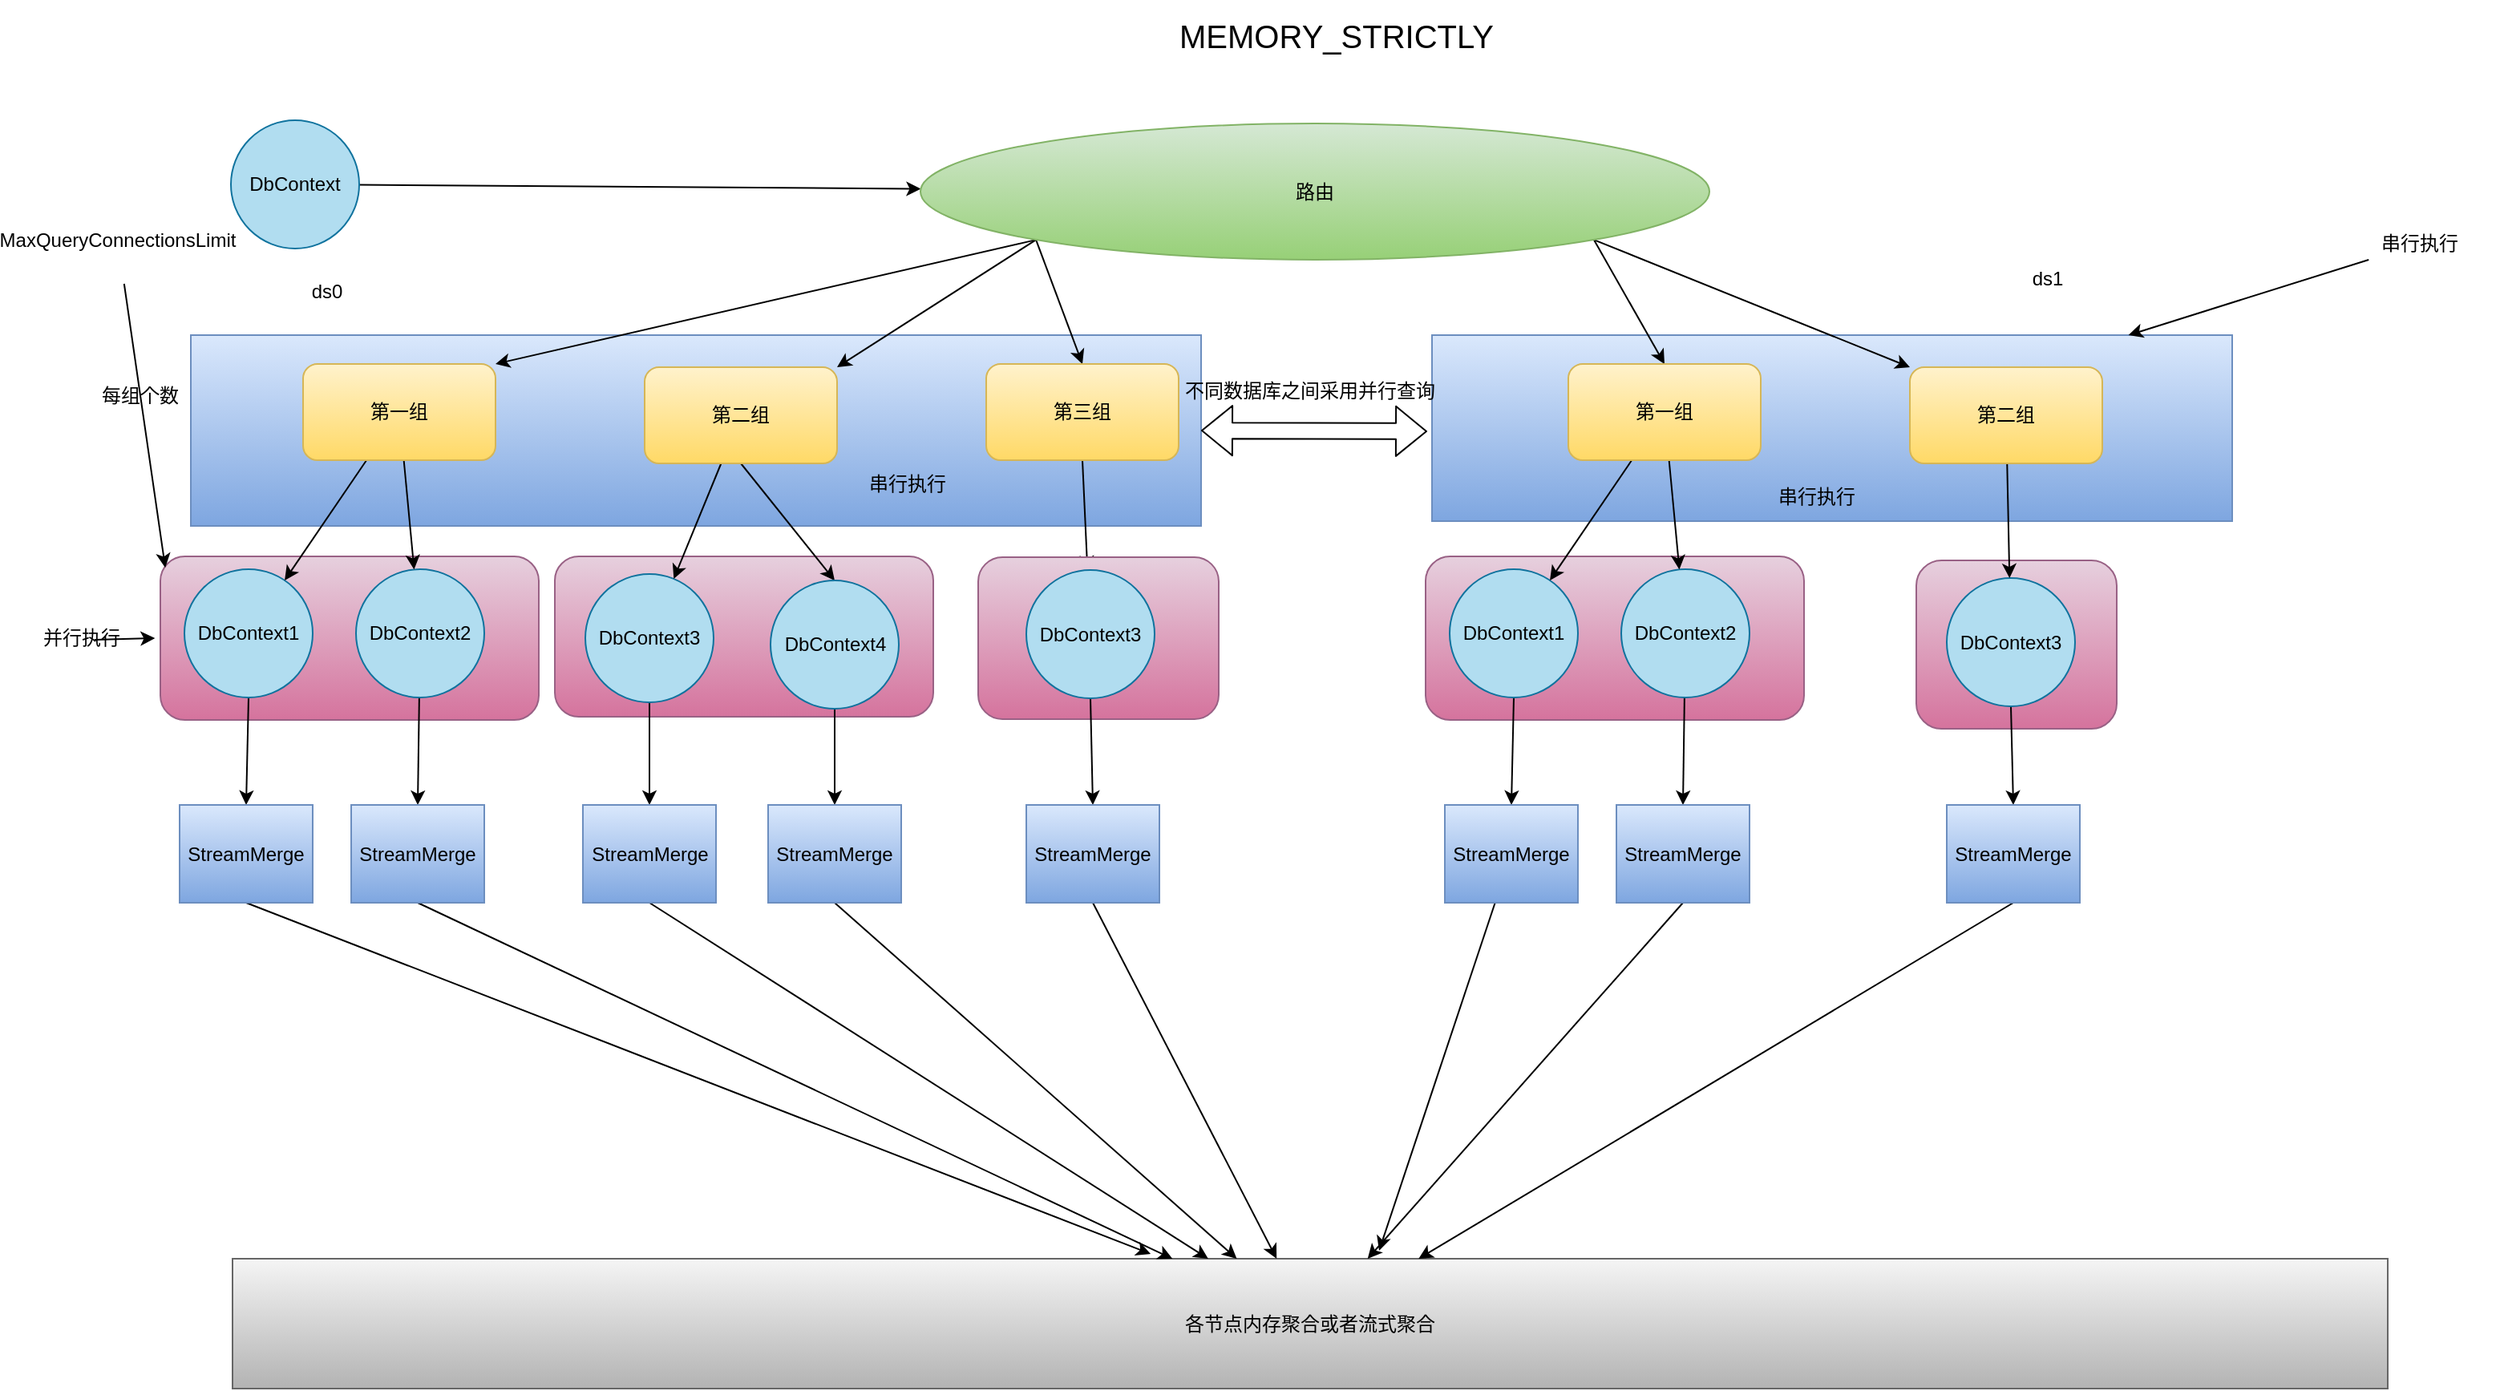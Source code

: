 <mxfile>
    <diagram id="KxxCYpZG0IE6xKD5vY3F" name="第 1 页">
        <mxGraphModel dx="1595" dy="1150" grid="0" gridSize="10" guides="1" tooltips="1" connect="1" arrows="1" fold="1" page="1" pageScale="1" pageWidth="827" pageHeight="1169" background="#ffffff" math="0" shadow="0">
            <root>
                <mxCell id="0"/>
                <mxCell id="1" parent="0"/>
                <mxCell id="103" value="" style="rounded=0;whiteSpace=wrap;html=1;gradientColor=#7ea6e0;fillColor=#dae8fc;strokeColor=#6c8ebf;" parent="1" vertex="1">
                    <mxGeometry x="902" y="323" width="499" height="116" as="geometry"/>
                </mxCell>
                <mxCell id="27" value="" style="rounded=1;whiteSpace=wrap;html=1;gradientColor=#d5739d;fillColor=#e6d0de;strokeColor=#996185;" parent="1" vertex="1">
                    <mxGeometry x="355" y="461" width="236" height="100" as="geometry"/>
                </mxCell>
                <mxCell id="25" value="" style="rounded=1;whiteSpace=wrap;html=1;gradientColor=#d5739d;fillColor=#e6d0de;strokeColor=#996185;" parent="1" vertex="1">
                    <mxGeometry x="109" y="461" width="236" height="102" as="geometry"/>
                </mxCell>
                <mxCell id="22" value="" style="rounded=0;whiteSpace=wrap;html=1;gradientColor=#7ea6e0;fillColor=#dae8fc;strokeColor=#6c8ebf;" parent="1" vertex="1">
                    <mxGeometry x="128" y="323" width="630" height="119" as="geometry"/>
                </mxCell>
                <mxCell id="15" style="edgeStyle=none;html=1;strokeColor=#000000;" parent="1" source="2" target="9" edge="1">
                    <mxGeometry relative="1" as="geometry"/>
                </mxCell>
                <mxCell id="2" value="&lt;font color=&quot;#000000&quot;&gt;DbContext&lt;/font&gt;" style="ellipse;whiteSpace=wrap;html=1;aspect=fixed;fillColor=#b1ddf0;strokeColor=#10739e;" parent="1" vertex="1">
                    <mxGeometry x="153" y="189" width="80" height="80" as="geometry"/>
                </mxCell>
                <mxCell id="155" style="edgeStyle=none;html=1;exitX=0;exitY=1;exitDx=0;exitDy=0;entryX=1;entryY=0;entryDx=0;entryDy=0;strokeColor=#000000;" parent="1" source="9" target="13" edge="1">
                    <mxGeometry relative="1" as="geometry"/>
                </mxCell>
                <mxCell id="156" style="edgeStyle=none;html=1;exitX=0;exitY=1;exitDx=0;exitDy=0;entryX=1;entryY=0;entryDx=0;entryDy=0;strokeColor=#000000;" parent="1" source="9" target="14" edge="1">
                    <mxGeometry relative="1" as="geometry"/>
                </mxCell>
                <mxCell id="158" style="edgeStyle=none;html=1;exitX=0;exitY=1;exitDx=0;exitDy=0;entryX=0.5;entryY=0;entryDx=0;entryDy=0;strokeColor=#000000;" parent="1" source="9" target="64" edge="1">
                    <mxGeometry relative="1" as="geometry"/>
                </mxCell>
                <mxCell id="159" style="edgeStyle=none;html=1;exitX=1;exitY=1;exitDx=0;exitDy=0;entryX=0.5;entryY=0;entryDx=0;entryDy=0;strokeColor=#000000;" parent="1" source="9" target="118" edge="1">
                    <mxGeometry relative="1" as="geometry"/>
                </mxCell>
                <mxCell id="160" style="edgeStyle=none;html=1;exitX=1;exitY=1;exitDx=0;exitDy=0;entryX=0;entryY=0;entryDx=0;entryDy=0;strokeColor=#000000;" parent="1" source="9" target="121" edge="1">
                    <mxGeometry relative="1" as="geometry"/>
                </mxCell>
                <mxCell id="9" value="&lt;font color=&quot;#000000&quot;&gt;路由&lt;/font&gt;" style="ellipse;whiteSpace=wrap;html=1;gradientColor=#97d077;fillColor=#d5e8d4;strokeColor=#82b366;" parent="1" vertex="1">
                    <mxGeometry x="583" y="191" width="492" height="85" as="geometry"/>
                </mxCell>
                <mxCell id="80" style="edgeStyle=none;html=1;exitX=0.5;exitY=1;exitDx=0;exitDy=0;entryX=0.5;entryY=0;entryDx=0;entryDy=0;strokeColor=#000000;" parent="1" source="10" target="77" edge="1">
                    <mxGeometry relative="1" as="geometry"/>
                </mxCell>
                <mxCell id="10" value="&lt;font color=&quot;#000000&quot;&gt;DbContext1&lt;/font&gt;" style="ellipse;whiteSpace=wrap;html=1;aspect=fixed;fillColor=#b1ddf0;strokeColor=#10739e;" parent="1" vertex="1">
                    <mxGeometry x="124" y="469" width="80" height="80" as="geometry"/>
                </mxCell>
                <mxCell id="79" style="edgeStyle=none;html=1;entryX=0.5;entryY=0;entryDx=0;entryDy=0;strokeColor=#000000;" parent="1" source="11" target="78" edge="1">
                    <mxGeometry relative="1" as="geometry"/>
                </mxCell>
                <mxCell id="11" value="&lt;font color=&quot;#000000&quot;&gt;DbContext2&lt;/font&gt;" style="ellipse;whiteSpace=wrap;html=1;aspect=fixed;fillColor=#b1ddf0;strokeColor=#10739e;" parent="1" vertex="1">
                    <mxGeometry x="231" y="469" width="80" height="80" as="geometry"/>
                </mxCell>
                <mxCell id="88" style="edgeStyle=none;html=1;exitX=0.5;exitY=1;exitDx=0;exitDy=0;entryX=0.5;entryY=0;entryDx=0;entryDy=0;strokeColor=#000000;" parent="1" source="12" target="85" edge="1">
                    <mxGeometry relative="1" as="geometry"/>
                </mxCell>
                <mxCell id="12" value="&lt;font color=&quot;#000000&quot;&gt;DbContext3&lt;/font&gt;" style="ellipse;whiteSpace=wrap;html=1;aspect=fixed;fillColor=#b1ddf0;strokeColor=#10739e;" parent="1" vertex="1">
                    <mxGeometry x="374" y="472" width="80" height="80" as="geometry"/>
                </mxCell>
                <mxCell id="18" style="edgeStyle=none;html=1;strokeColor=#000000;" parent="1" source="13" target="10" edge="1">
                    <mxGeometry relative="1" as="geometry"/>
                </mxCell>
                <mxCell id="19" style="edgeStyle=none;html=1;strokeColor=#000000;" parent="1" source="13" target="11" edge="1">
                    <mxGeometry relative="1" as="geometry"/>
                </mxCell>
                <mxCell id="13" value="&lt;font color=&quot;#000000&quot;&gt;第一组&lt;/font&gt;" style="rounded=1;whiteSpace=wrap;html=1;gradientColor=#ffd966;fillColor=#fff2cc;strokeColor=#d6b656;" parent="1" vertex="1">
                    <mxGeometry x="198" y="341" width="120" height="60" as="geometry"/>
                </mxCell>
                <mxCell id="20" style="edgeStyle=none;html=1;strokeColor=#000000;" parent="1" source="14" target="12" edge="1">
                    <mxGeometry relative="1" as="geometry"/>
                </mxCell>
                <mxCell id="72" style="edgeStyle=none;html=1;exitX=0.5;exitY=1;exitDx=0;exitDy=0;entryX=0.5;entryY=0;entryDx=0;entryDy=0;strokeColor=#000000;" parent="1" source="14" target="71" edge="1">
                    <mxGeometry relative="1" as="geometry"/>
                </mxCell>
                <mxCell id="14" value="&lt;font color=&quot;#000000&quot;&gt;第二组&lt;/font&gt;" style="rounded=1;whiteSpace=wrap;html=1;gradientColor=#ffd966;fillColor=#fff2cc;strokeColor=#d6b656;" parent="1" vertex="1">
                    <mxGeometry x="411" y="343" width="120" height="60" as="geometry"/>
                </mxCell>
                <mxCell id="23" value="&lt;font color=&quot;#000000&quot;&gt;串行执行&lt;/font&gt;" style="text;html=1;strokeColor=none;fillColor=none;align=center;verticalAlign=middle;whiteSpace=wrap;rounded=0;" parent="1" vertex="1">
                    <mxGeometry x="526" y="406" width="98" height="20" as="geometry"/>
                </mxCell>
                <mxCell id="36" value="&lt;font color=&quot;#000000&quot;&gt;各节点内存聚合或者流式聚合&lt;/font&gt;" style="rounded=0;whiteSpace=wrap;html=1;gradientColor=#b3b3b3;fillColor=#f5f5f5;strokeColor=#666666;" parent="1" vertex="1">
                    <mxGeometry x="154" y="899" width="1344" height="81" as="geometry"/>
                </mxCell>
                <mxCell id="73" style="edgeStyle=none;html=1;exitX=0.5;exitY=1;exitDx=0;exitDy=0;strokeColor=#000000;" parent="1" source="64" target="68" edge="1">
                    <mxGeometry relative="1" as="geometry"/>
                </mxCell>
                <mxCell id="64" value="&lt;font color=&quot;#000000&quot;&gt;第三组&lt;/font&gt;" style="rounded=1;whiteSpace=wrap;html=1;gradientColor=#ffd966;fillColor=#fff2cc;strokeColor=#d6b656;" parent="1" vertex="1">
                    <mxGeometry x="624" y="341" width="120" height="60" as="geometry"/>
                </mxCell>
                <mxCell id="67" value="" style="rounded=1;whiteSpace=wrap;html=1;gradientColor=#d5739d;fillColor=#e6d0de;strokeColor=#996185;" parent="1" vertex="1">
                    <mxGeometry x="619" y="461.5" width="150" height="101" as="geometry"/>
                </mxCell>
                <mxCell id="94" style="edgeStyle=none;html=1;exitX=0.5;exitY=1;exitDx=0;exitDy=0;entryX=0.5;entryY=0;entryDx=0;entryDy=0;strokeColor=#000000;" parent="1" source="68" target="93" edge="1">
                    <mxGeometry relative="1" as="geometry"/>
                </mxCell>
                <mxCell id="68" value="&lt;font color=&quot;#000000&quot;&gt;DbContext3&lt;/font&gt;" style="ellipse;whiteSpace=wrap;html=1;aspect=fixed;fillColor=#b1ddf0;strokeColor=#10739e;" parent="1" vertex="1">
                    <mxGeometry x="649" y="469.5" width="80" height="80" as="geometry"/>
                </mxCell>
                <mxCell id="70" style="edgeStyle=none;html=1;exitX=1;exitY=0.5;exitDx=0;exitDy=0;strokeColor=#000000;" parent="1" edge="1">
                    <mxGeometry relative="1" as="geometry">
                        <mxPoint x="105.667" y="512" as="targetPoint"/>
                        <mxPoint x="68" y="513" as="sourcePoint"/>
                    </mxGeometry>
                </mxCell>
                <mxCell id="69" value="&lt;font color=&quot;#000000&quot;&gt;并行执行&lt;/font&gt;" style="text;html=1;strokeColor=none;fillColor=none;align=center;verticalAlign=middle;whiteSpace=wrap;rounded=0;" parent="1" vertex="1">
                    <mxGeometry x="25" y="501" width="70" height="22" as="geometry"/>
                </mxCell>
                <mxCell id="87" style="edgeStyle=none;html=1;exitX=0.5;exitY=1;exitDx=0;exitDy=0;strokeColor=#000000;" parent="1" source="71" target="86" edge="1">
                    <mxGeometry relative="1" as="geometry"/>
                </mxCell>
                <mxCell id="71" value="&lt;font color=&quot;#000000&quot;&gt;DbContext4&lt;/font&gt;" style="ellipse;whiteSpace=wrap;html=1;aspect=fixed;fillColor=#b1ddf0;strokeColor=#10739e;" parent="1" vertex="1">
                    <mxGeometry x="489.5" y="476" width="80" height="80" as="geometry"/>
                </mxCell>
                <mxCell id="84" style="edgeStyle=none;html=1;exitX=0.5;exitY=1;exitDx=0;exitDy=0;entryX=0.426;entryY=-0.037;entryDx=0;entryDy=0;strokeColor=#000000;entryPerimeter=0;" parent="1" source="77" target="36" edge="1">
                    <mxGeometry relative="1" as="geometry">
                        <mxPoint x="180.75" y="708" as="targetPoint"/>
                    </mxGeometry>
                </mxCell>
                <mxCell id="77" value="&lt;font color=&quot;#000000&quot;&gt;StreamMerge&lt;/font&gt;" style="rounded=0;whiteSpace=wrap;html=1;gradientColor=#7ea6e0;fillColor=#dae8fc;strokeColor=#6c8ebf;" parent="1" vertex="1">
                    <mxGeometry x="121" y="616" width="83" height="61" as="geometry"/>
                </mxCell>
                <mxCell id="83" style="edgeStyle=none;html=1;exitX=0.5;exitY=1;exitDx=0;exitDy=0;strokeColor=#000000;" parent="1" source="78" target="36" edge="1">
                    <mxGeometry relative="1" as="geometry">
                        <mxPoint x="248.508" y="708" as="targetPoint"/>
                    </mxGeometry>
                </mxCell>
                <mxCell id="78" value="&lt;span style=&quot;color: rgb(0 , 0 , 0)&quot;&gt;StreamMerge&lt;/span&gt;" style="rounded=0;whiteSpace=wrap;html=1;gradientColor=#7ea6e0;fillColor=#dae8fc;strokeColor=#6c8ebf;" parent="1" vertex="1">
                    <mxGeometry x="228" y="616" width="83" height="61" as="geometry"/>
                </mxCell>
                <mxCell id="91" style="edgeStyle=none;html=1;exitX=0.5;exitY=1;exitDx=0;exitDy=0;strokeColor=#000000;" parent="1" source="85" target="36" edge="1">
                    <mxGeometry relative="1" as="geometry">
                        <mxPoint x="413.893" y="874" as="targetPoint"/>
                    </mxGeometry>
                </mxCell>
                <mxCell id="85" value="&lt;font color=&quot;#000000&quot;&gt;StreamMerge&lt;/font&gt;" style="rounded=0;whiteSpace=wrap;html=1;gradientColor=#7ea6e0;fillColor=#dae8fc;strokeColor=#6c8ebf;" parent="1" vertex="1">
                    <mxGeometry x="372.5" y="616" width="83" height="61" as="geometry"/>
                </mxCell>
                <mxCell id="92" style="edgeStyle=none;html=1;exitX=0.5;exitY=1;exitDx=0;exitDy=0;strokeColor=#000000;" parent="1" source="86" target="36" edge="1">
                    <mxGeometry relative="1" as="geometry">
                        <mxPoint x="530" y="865" as="targetPoint"/>
                    </mxGeometry>
                </mxCell>
                <mxCell id="86" value="&lt;span style=&quot;color: rgb(0 , 0 , 0)&quot;&gt;StreamMerge&lt;/span&gt;" style="rounded=0;whiteSpace=wrap;html=1;gradientColor=#7ea6e0;fillColor=#dae8fc;strokeColor=#6c8ebf;" parent="1" vertex="1">
                    <mxGeometry x="488" y="616" width="83" height="61" as="geometry"/>
                </mxCell>
                <mxCell id="97" style="edgeStyle=none;html=1;exitX=0.5;exitY=1;exitDx=0;exitDy=0;strokeColor=#000000;" parent="1" source="93" target="36" edge="1">
                    <mxGeometry relative="1" as="geometry">
                        <mxPoint x="691" y="845" as="targetPoint"/>
                    </mxGeometry>
                </mxCell>
                <mxCell id="93" value="&lt;span style=&quot;color: rgb(0 , 0 , 0)&quot;&gt;StreamMerge&lt;/span&gt;" style="rounded=0;whiteSpace=wrap;html=1;gradientColor=#7ea6e0;fillColor=#dae8fc;strokeColor=#6c8ebf;" parent="1" vertex="1">
                    <mxGeometry x="649" y="616" width="83" height="61" as="geometry"/>
                </mxCell>
                <mxCell id="100" value="&lt;font color=&quot;#000000&quot; style=&quot;font-size: 20px&quot;&gt;MEMORY_STRICTLY&lt;/font&gt;" style="text;html=1;strokeColor=none;fillColor=none;align=center;verticalAlign=middle;whiteSpace=wrap;rounded=0;" parent="1" vertex="1">
                    <mxGeometry x="676" y="114" width="333" height="43" as="geometry"/>
                </mxCell>
                <mxCell id="101" value="" style="rounded=1;whiteSpace=wrap;html=1;gradientColor=#d5739d;fillColor=#e6d0de;strokeColor=#996185;" parent="1" vertex="1">
                    <mxGeometry x="1204" y="463.5" width="125" height="105" as="geometry"/>
                </mxCell>
                <mxCell id="102" value="" style="rounded=1;whiteSpace=wrap;html=1;gradientColor=#d5739d;fillColor=#e6d0de;strokeColor=#996185;" parent="1" vertex="1">
                    <mxGeometry x="898" y="461" width="236" height="102" as="geometry"/>
                </mxCell>
                <mxCell id="110" style="edgeStyle=none;html=1;exitX=0.5;exitY=1;exitDx=0;exitDy=0;entryX=0.5;entryY=0;entryDx=0;entryDy=0;strokeColor=#000000;" parent="1" source="111" target="134" edge="1">
                    <mxGeometry relative="1" as="geometry"/>
                </mxCell>
                <mxCell id="111" value="&lt;font color=&quot;#000000&quot;&gt;DbContext1&lt;/font&gt;" style="ellipse;whiteSpace=wrap;html=1;aspect=fixed;fillColor=#b1ddf0;strokeColor=#10739e;" parent="1" vertex="1">
                    <mxGeometry x="913" y="469" width="80" height="80" as="geometry"/>
                </mxCell>
                <mxCell id="112" style="edgeStyle=none;html=1;entryX=0.5;entryY=0;entryDx=0;entryDy=0;strokeColor=#000000;" parent="1" source="113" target="136" edge="1">
                    <mxGeometry relative="1" as="geometry"/>
                </mxCell>
                <mxCell id="113" value="&lt;font color=&quot;#000000&quot;&gt;DbContext2&lt;/font&gt;" style="ellipse;whiteSpace=wrap;html=1;aspect=fixed;fillColor=#b1ddf0;strokeColor=#10739e;" parent="1" vertex="1">
                    <mxGeometry x="1020" y="469" width="80" height="80" as="geometry"/>
                </mxCell>
                <mxCell id="114" style="edgeStyle=none;html=1;exitX=0.5;exitY=1;exitDx=0;exitDy=0;entryX=0.5;entryY=0;entryDx=0;entryDy=0;strokeColor=#000000;" parent="1" source="115" target="140" edge="1">
                    <mxGeometry relative="1" as="geometry"/>
                </mxCell>
                <mxCell id="115" value="&lt;font color=&quot;#000000&quot;&gt;DbContext3&lt;/font&gt;" style="ellipse;whiteSpace=wrap;html=1;aspect=fixed;fillColor=#b1ddf0;strokeColor=#10739e;" parent="1" vertex="1">
                    <mxGeometry x="1223" y="474.5" width="80" height="80" as="geometry"/>
                </mxCell>
                <mxCell id="116" style="edgeStyle=none;html=1;strokeColor=#000000;" parent="1" source="118" target="111" edge="1">
                    <mxGeometry relative="1" as="geometry"/>
                </mxCell>
                <mxCell id="117" style="edgeStyle=none;html=1;strokeColor=#000000;" parent="1" source="118" target="113" edge="1">
                    <mxGeometry relative="1" as="geometry"/>
                </mxCell>
                <mxCell id="118" value="&lt;font color=&quot;#000000&quot;&gt;第一组&lt;/font&gt;" style="rounded=1;whiteSpace=wrap;html=1;gradientColor=#ffd966;fillColor=#fff2cc;strokeColor=#d6b656;" parent="1" vertex="1">
                    <mxGeometry x="987" y="341" width="120" height="60" as="geometry"/>
                </mxCell>
                <mxCell id="119" style="edgeStyle=none;html=1;strokeColor=#000000;" parent="1" source="121" target="115" edge="1">
                    <mxGeometry relative="1" as="geometry"/>
                </mxCell>
                <mxCell id="121" value="&lt;font color=&quot;#000000&quot;&gt;第二组&lt;/font&gt;" style="rounded=1;whiteSpace=wrap;html=1;gradientColor=#ffd966;fillColor=#fff2cc;strokeColor=#d6b656;" parent="1" vertex="1">
                    <mxGeometry x="1200" y="343" width="120" height="60" as="geometry"/>
                </mxCell>
                <mxCell id="122" style="edgeStyle=none;html=1;strokeColor=#000000;" parent="1" source="123" target="103" edge="1">
                    <mxGeometry relative="1" as="geometry"/>
                </mxCell>
                <mxCell id="123" value="&lt;font color=&quot;#000000&quot;&gt;串行执行&lt;/font&gt;" style="text;html=1;strokeColor=none;fillColor=none;align=center;verticalAlign=middle;whiteSpace=wrap;rounded=0;" parent="1" vertex="1">
                    <mxGeometry x="1469" y="256" width="98" height="20" as="geometry"/>
                </mxCell>
                <mxCell id="170" style="edgeStyle=none;html=1;entryX=0.532;entryY=-0.062;entryDx=0;entryDy=0;entryPerimeter=0;strokeColor=#000000;" edge="1" parent="1" source="134" target="36">
                    <mxGeometry relative="1" as="geometry"/>
                </mxCell>
                <mxCell id="134" value="&lt;font color=&quot;#000000&quot;&gt;StreamMerge&lt;/font&gt;" style="rounded=0;whiteSpace=wrap;html=1;gradientColor=#7ea6e0;fillColor=#dae8fc;strokeColor=#6c8ebf;" parent="1" vertex="1">
                    <mxGeometry x="910" y="616" width="83" height="61" as="geometry"/>
                </mxCell>
                <mxCell id="135" style="edgeStyle=none;html=1;exitX=0.5;exitY=1;exitDx=0;exitDy=0;strokeColor=#000000;" parent="1" source="136" target="36" edge="1">
                    <mxGeometry relative="1" as="geometry">
                        <mxPoint x="1037.508" y="708" as="targetPoint"/>
                    </mxGeometry>
                </mxCell>
                <mxCell id="136" value="&lt;span style=&quot;color: rgb(0 , 0 , 0)&quot;&gt;StreamMerge&lt;/span&gt;" style="rounded=0;whiteSpace=wrap;html=1;gradientColor=#7ea6e0;fillColor=#dae8fc;strokeColor=#6c8ebf;" parent="1" vertex="1">
                    <mxGeometry x="1017" y="616" width="83" height="61" as="geometry"/>
                </mxCell>
                <mxCell id="139" style="edgeStyle=none;html=1;exitX=0.5;exitY=1;exitDx=0;exitDy=0;strokeColor=#000000;" parent="1" source="140" target="36" edge="1">
                    <mxGeometry relative="1" as="geometry">
                        <mxPoint x="1217.084" y="874" as="targetPoint"/>
                    </mxGeometry>
                </mxCell>
                <mxCell id="140" value="&lt;font color=&quot;#000000&quot;&gt;StreamMerge&lt;/font&gt;" style="rounded=0;whiteSpace=wrap;html=1;gradientColor=#7ea6e0;fillColor=#dae8fc;strokeColor=#6c8ebf;" parent="1" vertex="1">
                    <mxGeometry x="1223" y="616" width="83" height="61" as="geometry"/>
                </mxCell>
                <mxCell id="164" value="&lt;font color=&quot;#000000&quot;&gt;ds0&lt;/font&gt;" style="text;html=1;strokeColor=none;fillColor=none;align=center;verticalAlign=middle;whiteSpace=wrap;rounded=0;" parent="1" vertex="1">
                    <mxGeometry x="193" y="286" width="40" height="20" as="geometry"/>
                </mxCell>
                <mxCell id="165" value="&lt;font color=&quot;#000000&quot;&gt;ds1&lt;/font&gt;" style="text;html=1;strokeColor=none;fillColor=none;align=center;verticalAlign=middle;whiteSpace=wrap;rounded=0;" parent="1" vertex="1">
                    <mxGeometry x="1266" y="278" width="40" height="20" as="geometry"/>
                </mxCell>
                <mxCell id="166" value="&lt;font color=&quot;#000000&quot;&gt;串行执行&lt;/font&gt;" style="text;html=1;strokeColor=none;fillColor=none;align=center;verticalAlign=middle;whiteSpace=wrap;rounded=0;" parent="1" vertex="1">
                    <mxGeometry x="1093" y="414" width="98" height="20" as="geometry"/>
                </mxCell>
                <mxCell id="167" value="" style="shape=flexArrow;endArrow=classic;startArrow=classic;html=1;strokeColor=#000000;exitX=1;exitY=0.5;exitDx=0;exitDy=0;" parent="1" source="22" edge="1">
                    <mxGeometry width="100" height="100" relative="1" as="geometry">
                        <mxPoint x="781" y="444" as="sourcePoint"/>
                        <mxPoint x="899" y="383" as="targetPoint"/>
                    </mxGeometry>
                </mxCell>
                <mxCell id="168" value="&lt;font color=&quot;#000000&quot;&gt;不同数据库之间采用并行查询&lt;/font&gt;" style="text;html=1;strokeColor=none;fillColor=none;align=center;verticalAlign=middle;whiteSpace=wrap;rounded=0;" parent="1" vertex="1">
                    <mxGeometry x="718" y="341" width="216" height="33" as="geometry"/>
                </mxCell>
                <mxCell id="172" style="edgeStyle=none;html=1;entryX=0.013;entryY=0.069;entryDx=0;entryDy=0;entryPerimeter=0;strokeColor=#000000;" edge="1" parent="1" source="171" target="25">
                    <mxGeometry relative="1" as="geometry"/>
                </mxCell>
                <mxCell id="171" value="&lt;font color=&quot;#000000&quot;&gt;MaxQueryConnectionsLimit&lt;/font&gt;" style="text;html=1;strokeColor=none;fillColor=none;align=center;verticalAlign=middle;whiteSpace=wrap;rounded=0;" vertex="1" parent="1">
                    <mxGeometry x="28" y="237" width="109" height="54" as="geometry"/>
                </mxCell>
                <mxCell id="173" value="&lt;font color=&quot;#000000&quot;&gt;每组个数&lt;/font&gt;" style="text;html=1;strokeColor=none;fillColor=none;align=center;verticalAlign=middle;whiteSpace=wrap;rounded=0;" vertex="1" parent="1">
                    <mxGeometry x="59" y="351" width="75" height="19" as="geometry"/>
                </mxCell>
            </root>
        </mxGraphModel>
    </diagram>
</mxfile>